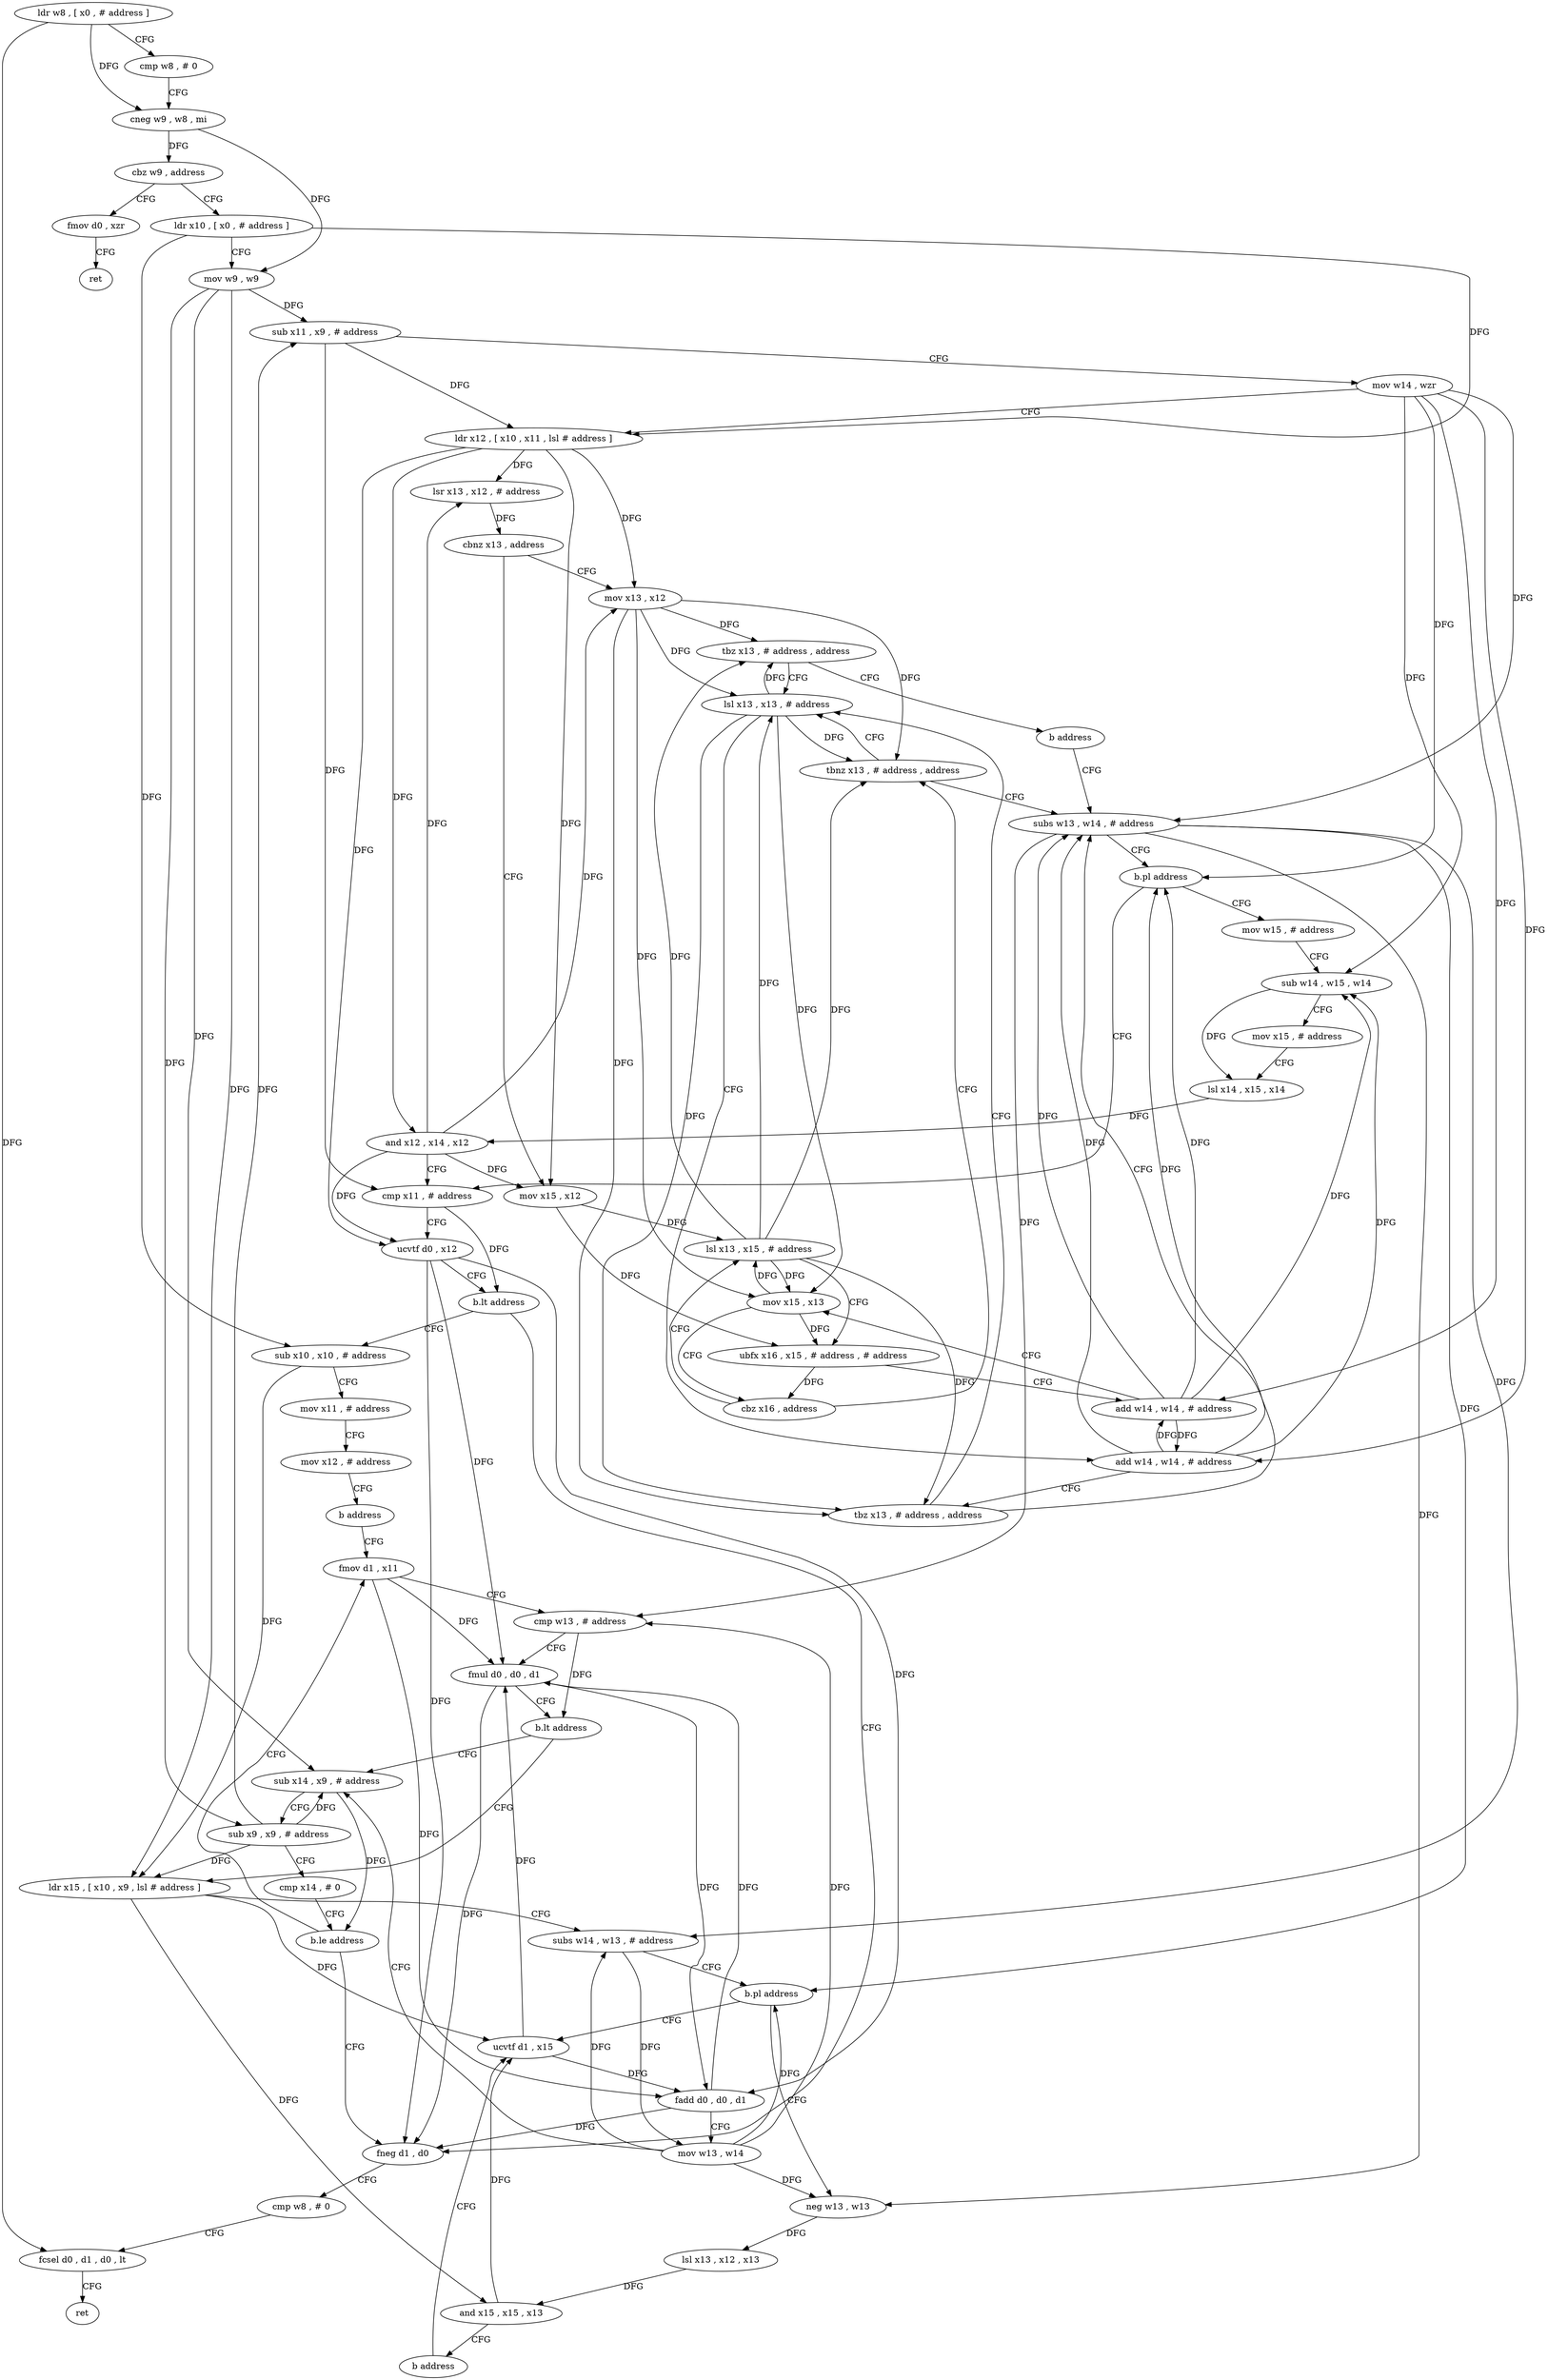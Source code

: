 digraph "func" {
"4223440" [label = "ldr w8 , [ x0 , # address ]" ]
"4223444" [label = "cmp w8 , # 0" ]
"4223448" [label = "cneg w9 , w8 , mi" ]
"4223452" [label = "cbz w9 , address" ]
"4223668" [label = "fmov d0 , xzr" ]
"4223456" [label = "ldr x10 , [ x0 , # address ]" ]
"4223672" [label = "ret" ]
"4223460" [label = "mov w9 , w9" ]
"4223464" [label = "sub x11 , x9 , # address" ]
"4223468" [label = "mov w14 , wzr" ]
"4223472" [label = "ldr x12 , [ x10 , x11 , lsl # address ]" ]
"4223476" [label = "lsr x13 , x12 , # address" ]
"4223480" [label = "cbnz x13 , address" ]
"4223676" [label = "mov x13 , x12" ]
"4223484" [label = "mov x15 , x12" ]
"4223680" [label = "tbz x13 , # address , address" ]
"4223512" [label = "lsl x13 , x13 , # address" ]
"4223684" [label = "b address" ]
"4223488" [label = "lsl x13 , x15 , # address" ]
"4223516" [label = "add w14 , w14 , # address" ]
"4223520" [label = "tbz x13 , # address , address" ]
"4223524" [label = "subs w13 , w14 , # address" ]
"4223492" [label = "ubfx x16 , x15 , # address , # address" ]
"4223496" [label = "add w14 , w14 , # address" ]
"4223500" [label = "mov x15 , x13" ]
"4223504" [label = "cbz x16 , address" ]
"4223508" [label = "tbnz x13 , # address , address" ]
"4223528" [label = "b.pl address" ]
"4223552" [label = "cmp x11 , # address" ]
"4223532" [label = "mov w15 , # address" ]
"4223556" [label = "ucvtf d0 , x12" ]
"4223560" [label = "b.lt address" ]
"4223652" [label = "fneg d1 , d0" ]
"4223564" [label = "sub x10 , x10 , # address" ]
"4223536" [label = "sub w14 , w15 , w14" ]
"4223540" [label = "mov x15 , # address" ]
"4223544" [label = "lsl x14 , x15 , x14" ]
"4223548" [label = "and x12 , x14 , x12" ]
"4223656" [label = "cmp w8 , # 0" ]
"4223660" [label = "fcsel d0 , d1 , d0 , lt" ]
"4223664" [label = "ret" ]
"4223568" [label = "mov x11 , # address" ]
"4223572" [label = "mov x12 , # address" ]
"4223576" [label = "b address" ]
"4223608" [label = "fmov d1 , x11" ]
"4223612" [label = "cmp w13 , # address" ]
"4223616" [label = "fmul d0 , d0 , d1" ]
"4223620" [label = "b.lt address" ]
"4223592" [label = "sub x14 , x9 , # address" ]
"4223624" [label = "ldr x15 , [ x10 , x9 , lsl # address ]" ]
"4223596" [label = "sub x9 , x9 , # address" ]
"4223600" [label = "cmp x14 , # 0" ]
"4223604" [label = "b.le address" ]
"4223628" [label = "subs w14 , w13 , # address" ]
"4223632" [label = "b.pl address" ]
"4223580" [label = "ucvtf d1 , x15" ]
"4223636" [label = "neg w13 , w13" ]
"4223584" [label = "fadd d0 , d0 , d1" ]
"4223588" [label = "mov w13 , w14" ]
"4223640" [label = "lsl x13 , x12 , x13" ]
"4223644" [label = "and x15 , x15 , x13" ]
"4223648" [label = "b address" ]
"4223440" -> "4223444" [ label = "CFG" ]
"4223440" -> "4223448" [ label = "DFG" ]
"4223440" -> "4223660" [ label = "DFG" ]
"4223444" -> "4223448" [ label = "CFG" ]
"4223448" -> "4223452" [ label = "DFG" ]
"4223448" -> "4223460" [ label = "DFG" ]
"4223452" -> "4223668" [ label = "CFG" ]
"4223452" -> "4223456" [ label = "CFG" ]
"4223668" -> "4223672" [ label = "CFG" ]
"4223456" -> "4223460" [ label = "CFG" ]
"4223456" -> "4223472" [ label = "DFG" ]
"4223456" -> "4223564" [ label = "DFG" ]
"4223460" -> "4223464" [ label = "DFG" ]
"4223460" -> "4223592" [ label = "DFG" ]
"4223460" -> "4223596" [ label = "DFG" ]
"4223460" -> "4223624" [ label = "DFG" ]
"4223464" -> "4223468" [ label = "CFG" ]
"4223464" -> "4223472" [ label = "DFG" ]
"4223464" -> "4223552" [ label = "DFG" ]
"4223468" -> "4223472" [ label = "CFG" ]
"4223468" -> "4223516" [ label = "DFG" ]
"4223468" -> "4223496" [ label = "DFG" ]
"4223468" -> "4223524" [ label = "DFG" ]
"4223468" -> "4223528" [ label = "DFG" ]
"4223468" -> "4223536" [ label = "DFG" ]
"4223472" -> "4223476" [ label = "DFG" ]
"4223472" -> "4223676" [ label = "DFG" ]
"4223472" -> "4223484" [ label = "DFG" ]
"4223472" -> "4223556" [ label = "DFG" ]
"4223472" -> "4223548" [ label = "DFG" ]
"4223476" -> "4223480" [ label = "DFG" ]
"4223480" -> "4223676" [ label = "CFG" ]
"4223480" -> "4223484" [ label = "CFG" ]
"4223676" -> "4223680" [ label = "DFG" ]
"4223676" -> "4223512" [ label = "DFG" ]
"4223676" -> "4223520" [ label = "DFG" ]
"4223676" -> "4223500" [ label = "DFG" ]
"4223676" -> "4223508" [ label = "DFG" ]
"4223484" -> "4223488" [ label = "DFG" ]
"4223484" -> "4223492" [ label = "DFG" ]
"4223680" -> "4223512" [ label = "CFG" ]
"4223680" -> "4223684" [ label = "CFG" ]
"4223512" -> "4223516" [ label = "CFG" ]
"4223512" -> "4223680" [ label = "DFG" ]
"4223512" -> "4223520" [ label = "DFG" ]
"4223512" -> "4223500" [ label = "DFG" ]
"4223512" -> "4223508" [ label = "DFG" ]
"4223684" -> "4223524" [ label = "CFG" ]
"4223488" -> "4223492" [ label = "CFG" ]
"4223488" -> "4223680" [ label = "DFG" ]
"4223488" -> "4223512" [ label = "DFG" ]
"4223488" -> "4223520" [ label = "DFG" ]
"4223488" -> "4223500" [ label = "DFG" ]
"4223488" -> "4223508" [ label = "DFG" ]
"4223516" -> "4223520" [ label = "CFG" ]
"4223516" -> "4223496" [ label = "DFG" ]
"4223516" -> "4223524" [ label = "DFG" ]
"4223516" -> "4223528" [ label = "DFG" ]
"4223516" -> "4223536" [ label = "DFG" ]
"4223520" -> "4223512" [ label = "CFG" ]
"4223520" -> "4223524" [ label = "CFG" ]
"4223524" -> "4223528" [ label = "CFG" ]
"4223524" -> "4223612" [ label = "DFG" ]
"4223524" -> "4223628" [ label = "DFG" ]
"4223524" -> "4223632" [ label = "DFG" ]
"4223524" -> "4223636" [ label = "DFG" ]
"4223492" -> "4223496" [ label = "CFG" ]
"4223492" -> "4223504" [ label = "DFG" ]
"4223496" -> "4223500" [ label = "CFG" ]
"4223496" -> "4223516" [ label = "DFG" ]
"4223496" -> "4223524" [ label = "DFG" ]
"4223496" -> "4223528" [ label = "DFG" ]
"4223496" -> "4223536" [ label = "DFG" ]
"4223500" -> "4223504" [ label = "CFG" ]
"4223500" -> "4223488" [ label = "DFG" ]
"4223500" -> "4223492" [ label = "DFG" ]
"4223504" -> "4223488" [ label = "CFG" ]
"4223504" -> "4223508" [ label = "CFG" ]
"4223508" -> "4223524" [ label = "CFG" ]
"4223508" -> "4223512" [ label = "CFG" ]
"4223528" -> "4223552" [ label = "CFG" ]
"4223528" -> "4223532" [ label = "CFG" ]
"4223552" -> "4223556" [ label = "CFG" ]
"4223552" -> "4223560" [ label = "DFG" ]
"4223532" -> "4223536" [ label = "CFG" ]
"4223556" -> "4223560" [ label = "CFG" ]
"4223556" -> "4223652" [ label = "DFG" ]
"4223556" -> "4223616" [ label = "DFG" ]
"4223556" -> "4223584" [ label = "DFG" ]
"4223560" -> "4223652" [ label = "CFG" ]
"4223560" -> "4223564" [ label = "CFG" ]
"4223652" -> "4223656" [ label = "CFG" ]
"4223564" -> "4223568" [ label = "CFG" ]
"4223564" -> "4223624" [ label = "DFG" ]
"4223536" -> "4223540" [ label = "CFG" ]
"4223536" -> "4223544" [ label = "DFG" ]
"4223540" -> "4223544" [ label = "CFG" ]
"4223544" -> "4223548" [ label = "DFG" ]
"4223548" -> "4223552" [ label = "CFG" ]
"4223548" -> "4223476" [ label = "DFG" ]
"4223548" -> "4223676" [ label = "DFG" ]
"4223548" -> "4223484" [ label = "DFG" ]
"4223548" -> "4223556" [ label = "DFG" ]
"4223656" -> "4223660" [ label = "CFG" ]
"4223660" -> "4223664" [ label = "CFG" ]
"4223568" -> "4223572" [ label = "CFG" ]
"4223572" -> "4223576" [ label = "CFG" ]
"4223576" -> "4223608" [ label = "CFG" ]
"4223608" -> "4223612" [ label = "CFG" ]
"4223608" -> "4223616" [ label = "DFG" ]
"4223608" -> "4223584" [ label = "DFG" ]
"4223612" -> "4223616" [ label = "CFG" ]
"4223612" -> "4223620" [ label = "DFG" ]
"4223616" -> "4223620" [ label = "CFG" ]
"4223616" -> "4223652" [ label = "DFG" ]
"4223616" -> "4223584" [ label = "DFG" ]
"4223620" -> "4223592" [ label = "CFG" ]
"4223620" -> "4223624" [ label = "CFG" ]
"4223592" -> "4223596" [ label = "CFG" ]
"4223592" -> "4223604" [ label = "DFG" ]
"4223624" -> "4223628" [ label = "CFG" ]
"4223624" -> "4223580" [ label = "DFG" ]
"4223624" -> "4223644" [ label = "DFG" ]
"4223596" -> "4223600" [ label = "CFG" ]
"4223596" -> "4223464" [ label = "DFG" ]
"4223596" -> "4223592" [ label = "DFG" ]
"4223596" -> "4223624" [ label = "DFG" ]
"4223600" -> "4223604" [ label = "CFG" ]
"4223604" -> "4223652" [ label = "CFG" ]
"4223604" -> "4223608" [ label = "CFG" ]
"4223628" -> "4223632" [ label = "CFG" ]
"4223628" -> "4223588" [ label = "DFG" ]
"4223632" -> "4223580" [ label = "CFG" ]
"4223632" -> "4223636" [ label = "CFG" ]
"4223580" -> "4223584" [ label = "DFG" ]
"4223580" -> "4223616" [ label = "DFG" ]
"4223636" -> "4223640" [ label = "DFG" ]
"4223584" -> "4223588" [ label = "CFG" ]
"4223584" -> "4223652" [ label = "DFG" ]
"4223584" -> "4223616" [ label = "DFG" ]
"4223588" -> "4223592" [ label = "CFG" ]
"4223588" -> "4223612" [ label = "DFG" ]
"4223588" -> "4223628" [ label = "DFG" ]
"4223588" -> "4223632" [ label = "DFG" ]
"4223588" -> "4223636" [ label = "DFG" ]
"4223640" -> "4223644" [ label = "DFG" ]
"4223644" -> "4223648" [ label = "CFG" ]
"4223644" -> "4223580" [ label = "DFG" ]
"4223648" -> "4223580" [ label = "CFG" ]
}
